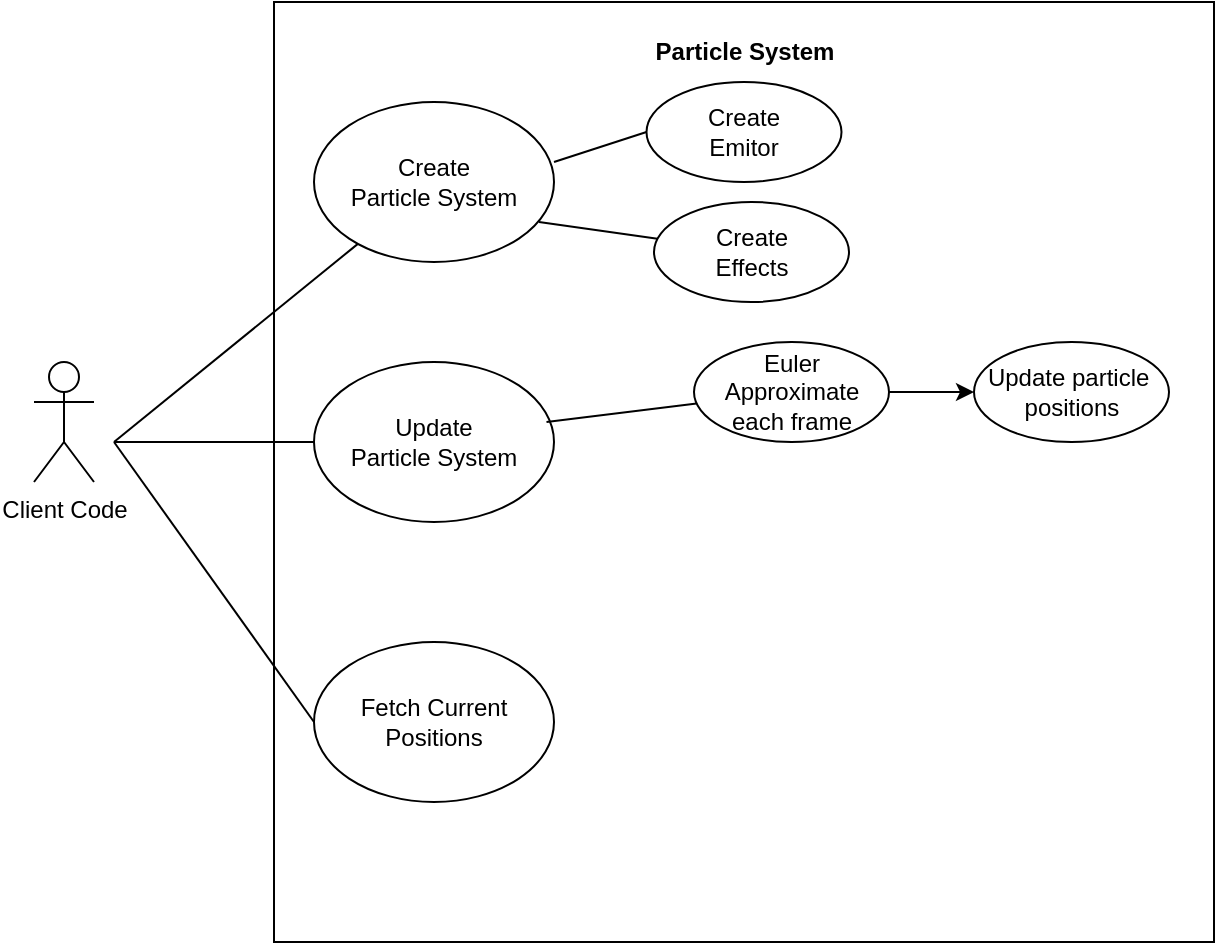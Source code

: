 <mxfile version="20.8.10" type="github">
  <diagram name="Page-1" id="mAXdeJ2Txdj3aJyrrYEm">
    <mxGraphModel dx="1434" dy="926" grid="1" gridSize="10" guides="1" tooltips="1" connect="1" arrows="1" fold="1" page="1" pageScale="1" pageWidth="850" pageHeight="1100" math="0" shadow="0">
      <root>
        <mxCell id="0" />
        <mxCell id="1" parent="0" />
        <mxCell id="-DMaai7r8MjLLovcOKQn-1" value="Client Code&lt;br&gt;" style="shape=umlActor;verticalLabelPosition=bottom;verticalAlign=top;html=1;outlineConnect=0;" vertex="1" parent="1">
          <mxGeometry x="110" y="220" width="30" height="60" as="geometry" />
        </mxCell>
        <mxCell id="-DMaai7r8MjLLovcOKQn-2" value="" style="whiteSpace=wrap;html=1;aspect=fixed;" vertex="1" parent="1">
          <mxGeometry x="230" y="40" width="470" height="470" as="geometry" />
        </mxCell>
        <mxCell id="-DMaai7r8MjLLovcOKQn-3" value="&lt;b&gt;Particle System&lt;/b&gt;" style="text;html=1;strokeColor=none;fillColor=none;align=center;verticalAlign=middle;whiteSpace=wrap;rounded=0;" vertex="1" parent="1">
          <mxGeometry x="412.5" y="50" width="105" height="30" as="geometry" />
        </mxCell>
        <mxCell id="-DMaai7r8MjLLovcOKQn-4" value="Create&lt;br&gt;Particle System" style="ellipse;whiteSpace=wrap;html=1;" vertex="1" parent="1">
          <mxGeometry x="250" y="90" width="120" height="80" as="geometry" />
        </mxCell>
        <mxCell id="-DMaai7r8MjLLovcOKQn-5" value="Update&lt;br&gt;Particle System" style="ellipse;whiteSpace=wrap;html=1;" vertex="1" parent="1">
          <mxGeometry x="250" y="220" width="120" height="80" as="geometry" />
        </mxCell>
        <mxCell id="-DMaai7r8MjLLovcOKQn-6" value="Fetch Current&lt;br&gt;Positions" style="ellipse;whiteSpace=wrap;html=1;" vertex="1" parent="1">
          <mxGeometry x="250" y="360" width="120" height="80" as="geometry" />
        </mxCell>
        <mxCell id="-DMaai7r8MjLLovcOKQn-12" value="" style="endArrow=none;html=1;rounded=0;entryX=0;entryY=0.5;entryDx=0;entryDy=0;" edge="1" parent="1" target="-DMaai7r8MjLLovcOKQn-5">
          <mxGeometry width="50" height="50" relative="1" as="geometry">
            <mxPoint x="150" y="260" as="sourcePoint" />
            <mxPoint x="210" y="260" as="targetPoint" />
          </mxGeometry>
        </mxCell>
        <mxCell id="-DMaai7r8MjLLovcOKQn-13" value="" style="endArrow=none;html=1;rounded=0;" edge="1" parent="1" target="-DMaai7r8MjLLovcOKQn-4">
          <mxGeometry width="50" height="50" relative="1" as="geometry">
            <mxPoint x="150" y="260" as="sourcePoint" />
            <mxPoint x="200" y="210" as="targetPoint" />
          </mxGeometry>
        </mxCell>
        <mxCell id="-DMaai7r8MjLLovcOKQn-14" value="" style="endArrow=none;html=1;rounded=0;entryX=0;entryY=0.5;entryDx=0;entryDy=0;" edge="1" parent="1" target="-DMaai7r8MjLLovcOKQn-6">
          <mxGeometry width="50" height="50" relative="1" as="geometry">
            <mxPoint x="150" y="260" as="sourcePoint" />
            <mxPoint x="200" y="210" as="targetPoint" />
          </mxGeometry>
        </mxCell>
        <mxCell id="-DMaai7r8MjLLovcOKQn-15" value="Create&lt;br&gt;Emitor" style="ellipse;whiteSpace=wrap;html=1;" vertex="1" parent="1">
          <mxGeometry x="416.25" y="80" width="97.5" height="50" as="geometry" />
        </mxCell>
        <mxCell id="-DMaai7r8MjLLovcOKQn-16" value="Create&lt;br&gt;Effects" style="ellipse;whiteSpace=wrap;html=1;" vertex="1" parent="1">
          <mxGeometry x="420" y="140" width="97.5" height="50" as="geometry" />
        </mxCell>
        <mxCell id="-DMaai7r8MjLLovcOKQn-18" value="" style="endArrow=none;html=1;rounded=0;entryX=0;entryY=0.5;entryDx=0;entryDy=0;" edge="1" parent="1" target="-DMaai7r8MjLLovcOKQn-15">
          <mxGeometry width="50" height="50" relative="1" as="geometry">
            <mxPoint x="370" y="120" as="sourcePoint" />
            <mxPoint x="420" y="70" as="targetPoint" />
          </mxGeometry>
        </mxCell>
        <mxCell id="-DMaai7r8MjLLovcOKQn-19" value="" style="endArrow=none;html=1;rounded=0;" edge="1" parent="1" target="-DMaai7r8MjLLovcOKQn-16">
          <mxGeometry width="50" height="50" relative="1" as="geometry">
            <mxPoint x="362.5" y="150" as="sourcePoint" />
            <mxPoint x="412.5" y="100" as="targetPoint" />
          </mxGeometry>
        </mxCell>
        <mxCell id="-DMaai7r8MjLLovcOKQn-24" style="edgeStyle=orthogonalEdgeStyle;rounded=0;orthogonalLoop=1;jettySize=auto;html=1;" edge="1" parent="1" source="-DMaai7r8MjLLovcOKQn-20" target="-DMaai7r8MjLLovcOKQn-22">
          <mxGeometry relative="1" as="geometry" />
        </mxCell>
        <mxCell id="-DMaai7r8MjLLovcOKQn-20" value="Euler Approximate&lt;br&gt;each frame" style="ellipse;whiteSpace=wrap;html=1;" vertex="1" parent="1">
          <mxGeometry x="440" y="210" width="97.5" height="50" as="geometry" />
        </mxCell>
        <mxCell id="-DMaai7r8MjLLovcOKQn-22" value="Update particle&amp;nbsp;&lt;br&gt;positions" style="ellipse;whiteSpace=wrap;html=1;" vertex="1" parent="1">
          <mxGeometry x="580" y="210" width="97.5" height="50" as="geometry" />
        </mxCell>
        <mxCell id="-DMaai7r8MjLLovcOKQn-23" value="" style="endArrow=none;html=1;rounded=0;" edge="1" parent="1" target="-DMaai7r8MjLLovcOKQn-20">
          <mxGeometry width="50" height="50" relative="1" as="geometry">
            <mxPoint x="366.25" y="250" as="sourcePoint" />
            <mxPoint x="416.25" y="200" as="targetPoint" />
          </mxGeometry>
        </mxCell>
      </root>
    </mxGraphModel>
  </diagram>
</mxfile>
